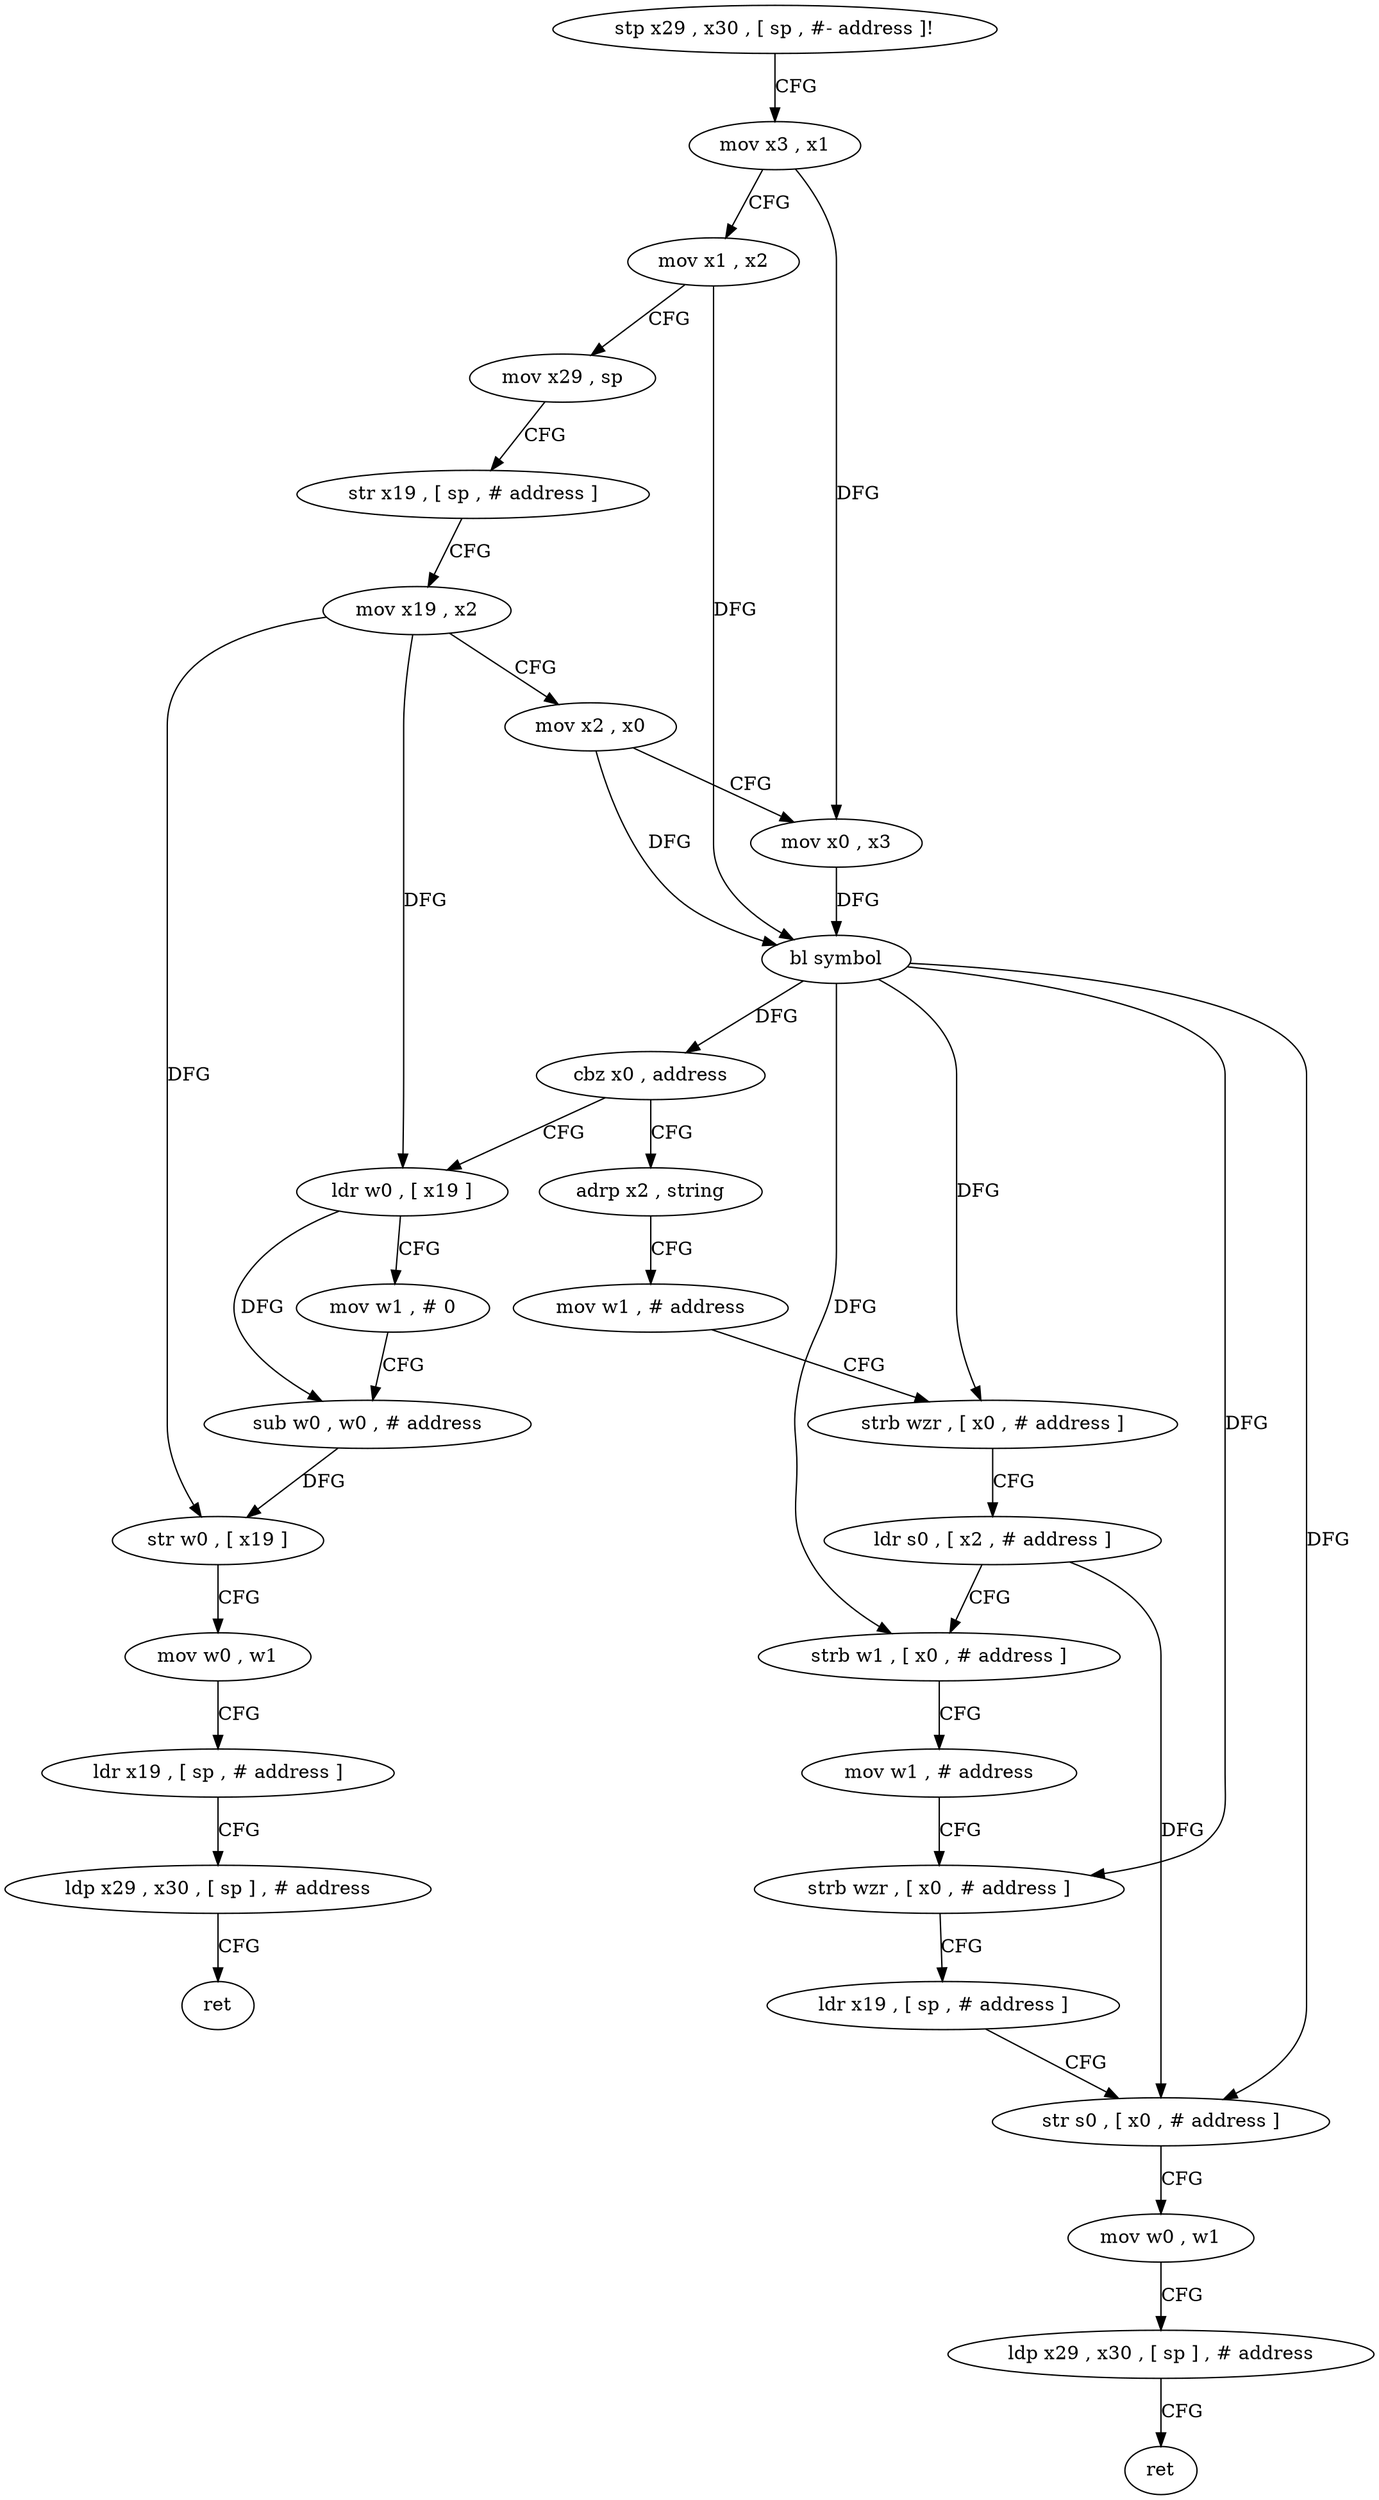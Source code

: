 digraph "func" {
"4247216" [label = "stp x29 , x30 , [ sp , #- address ]!" ]
"4247220" [label = "mov x3 , x1" ]
"4247224" [label = "mov x1 , x2" ]
"4247228" [label = "mov x29 , sp" ]
"4247232" [label = "str x19 , [ sp , # address ]" ]
"4247236" [label = "mov x19 , x2" ]
"4247240" [label = "mov x2 , x0" ]
"4247244" [label = "mov x0 , x3" ]
"4247248" [label = "bl symbol" ]
"4247252" [label = "cbz x0 , address" ]
"4247304" [label = "ldr w0 , [ x19 ]" ]
"4247256" [label = "adrp x2 , string" ]
"4247308" [label = "mov w1 , # 0" ]
"4247312" [label = "sub w0 , w0 , # address" ]
"4247316" [label = "str w0 , [ x19 ]" ]
"4247320" [label = "mov w0 , w1" ]
"4247324" [label = "ldr x19 , [ sp , # address ]" ]
"4247328" [label = "ldp x29 , x30 , [ sp ] , # address" ]
"4247332" [label = "ret" ]
"4247260" [label = "mov w1 , # address" ]
"4247264" [label = "strb wzr , [ x0 , # address ]" ]
"4247268" [label = "ldr s0 , [ x2 , # address ]" ]
"4247272" [label = "strb w1 , [ x0 , # address ]" ]
"4247276" [label = "mov w1 , # address" ]
"4247280" [label = "strb wzr , [ x0 , # address ]" ]
"4247284" [label = "ldr x19 , [ sp , # address ]" ]
"4247288" [label = "str s0 , [ x0 , # address ]" ]
"4247292" [label = "mov w0 , w1" ]
"4247296" [label = "ldp x29 , x30 , [ sp ] , # address" ]
"4247300" [label = "ret" ]
"4247216" -> "4247220" [ label = "CFG" ]
"4247220" -> "4247224" [ label = "CFG" ]
"4247220" -> "4247244" [ label = "DFG" ]
"4247224" -> "4247228" [ label = "CFG" ]
"4247224" -> "4247248" [ label = "DFG" ]
"4247228" -> "4247232" [ label = "CFG" ]
"4247232" -> "4247236" [ label = "CFG" ]
"4247236" -> "4247240" [ label = "CFG" ]
"4247236" -> "4247304" [ label = "DFG" ]
"4247236" -> "4247316" [ label = "DFG" ]
"4247240" -> "4247244" [ label = "CFG" ]
"4247240" -> "4247248" [ label = "DFG" ]
"4247244" -> "4247248" [ label = "DFG" ]
"4247248" -> "4247252" [ label = "DFG" ]
"4247248" -> "4247264" [ label = "DFG" ]
"4247248" -> "4247272" [ label = "DFG" ]
"4247248" -> "4247280" [ label = "DFG" ]
"4247248" -> "4247288" [ label = "DFG" ]
"4247252" -> "4247304" [ label = "CFG" ]
"4247252" -> "4247256" [ label = "CFG" ]
"4247304" -> "4247308" [ label = "CFG" ]
"4247304" -> "4247312" [ label = "DFG" ]
"4247256" -> "4247260" [ label = "CFG" ]
"4247308" -> "4247312" [ label = "CFG" ]
"4247312" -> "4247316" [ label = "DFG" ]
"4247316" -> "4247320" [ label = "CFG" ]
"4247320" -> "4247324" [ label = "CFG" ]
"4247324" -> "4247328" [ label = "CFG" ]
"4247328" -> "4247332" [ label = "CFG" ]
"4247260" -> "4247264" [ label = "CFG" ]
"4247264" -> "4247268" [ label = "CFG" ]
"4247268" -> "4247272" [ label = "CFG" ]
"4247268" -> "4247288" [ label = "DFG" ]
"4247272" -> "4247276" [ label = "CFG" ]
"4247276" -> "4247280" [ label = "CFG" ]
"4247280" -> "4247284" [ label = "CFG" ]
"4247284" -> "4247288" [ label = "CFG" ]
"4247288" -> "4247292" [ label = "CFG" ]
"4247292" -> "4247296" [ label = "CFG" ]
"4247296" -> "4247300" [ label = "CFG" ]
}
